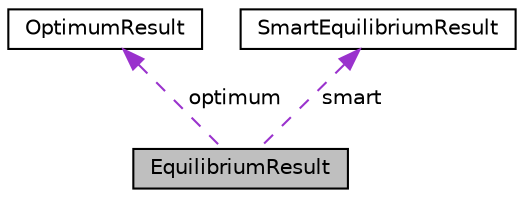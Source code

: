 digraph "EquilibriumResult"
{
 // INTERACTIVE_SVG=YES
 // LATEX_PDF_SIZE
  edge [fontname="Helvetica",fontsize="10",labelfontname="Helvetica",labelfontsize="10"];
  node [fontname="Helvetica",fontsize="10",shape=record];
  Node1 [label="EquilibriumResult",height=0.2,width=0.4,color="black", fillcolor="grey75", style="filled", fontcolor="black",tooltip="A type used to describe the result of an equilibrium calculation."];
  Node2 -> Node1 [dir="back",color="darkorchid3",fontsize="10",style="dashed",label=" optimum" ,fontname="Helvetica"];
  Node2 [label="OptimumResult",height=0.2,width=0.4,color="black", fillcolor="white", style="filled",URL="$structReaktoro_1_1OptimumResult.html",tooltip="A type that describes the result of an optimisation calculation."];
  Node3 -> Node1 [dir="back",color="darkorchid3",fontsize="10",style="dashed",label=" smart" ,fontname="Helvetica"];
  Node3 [label="SmartEquilibriumResult",height=0.2,width=0.4,color="black", fillcolor="white", style="filled",URL="$structReaktoro_1_1SmartEquilibriumResult.html",tooltip="A type used to describe the result of a smart equilibrium calculation."];
}
